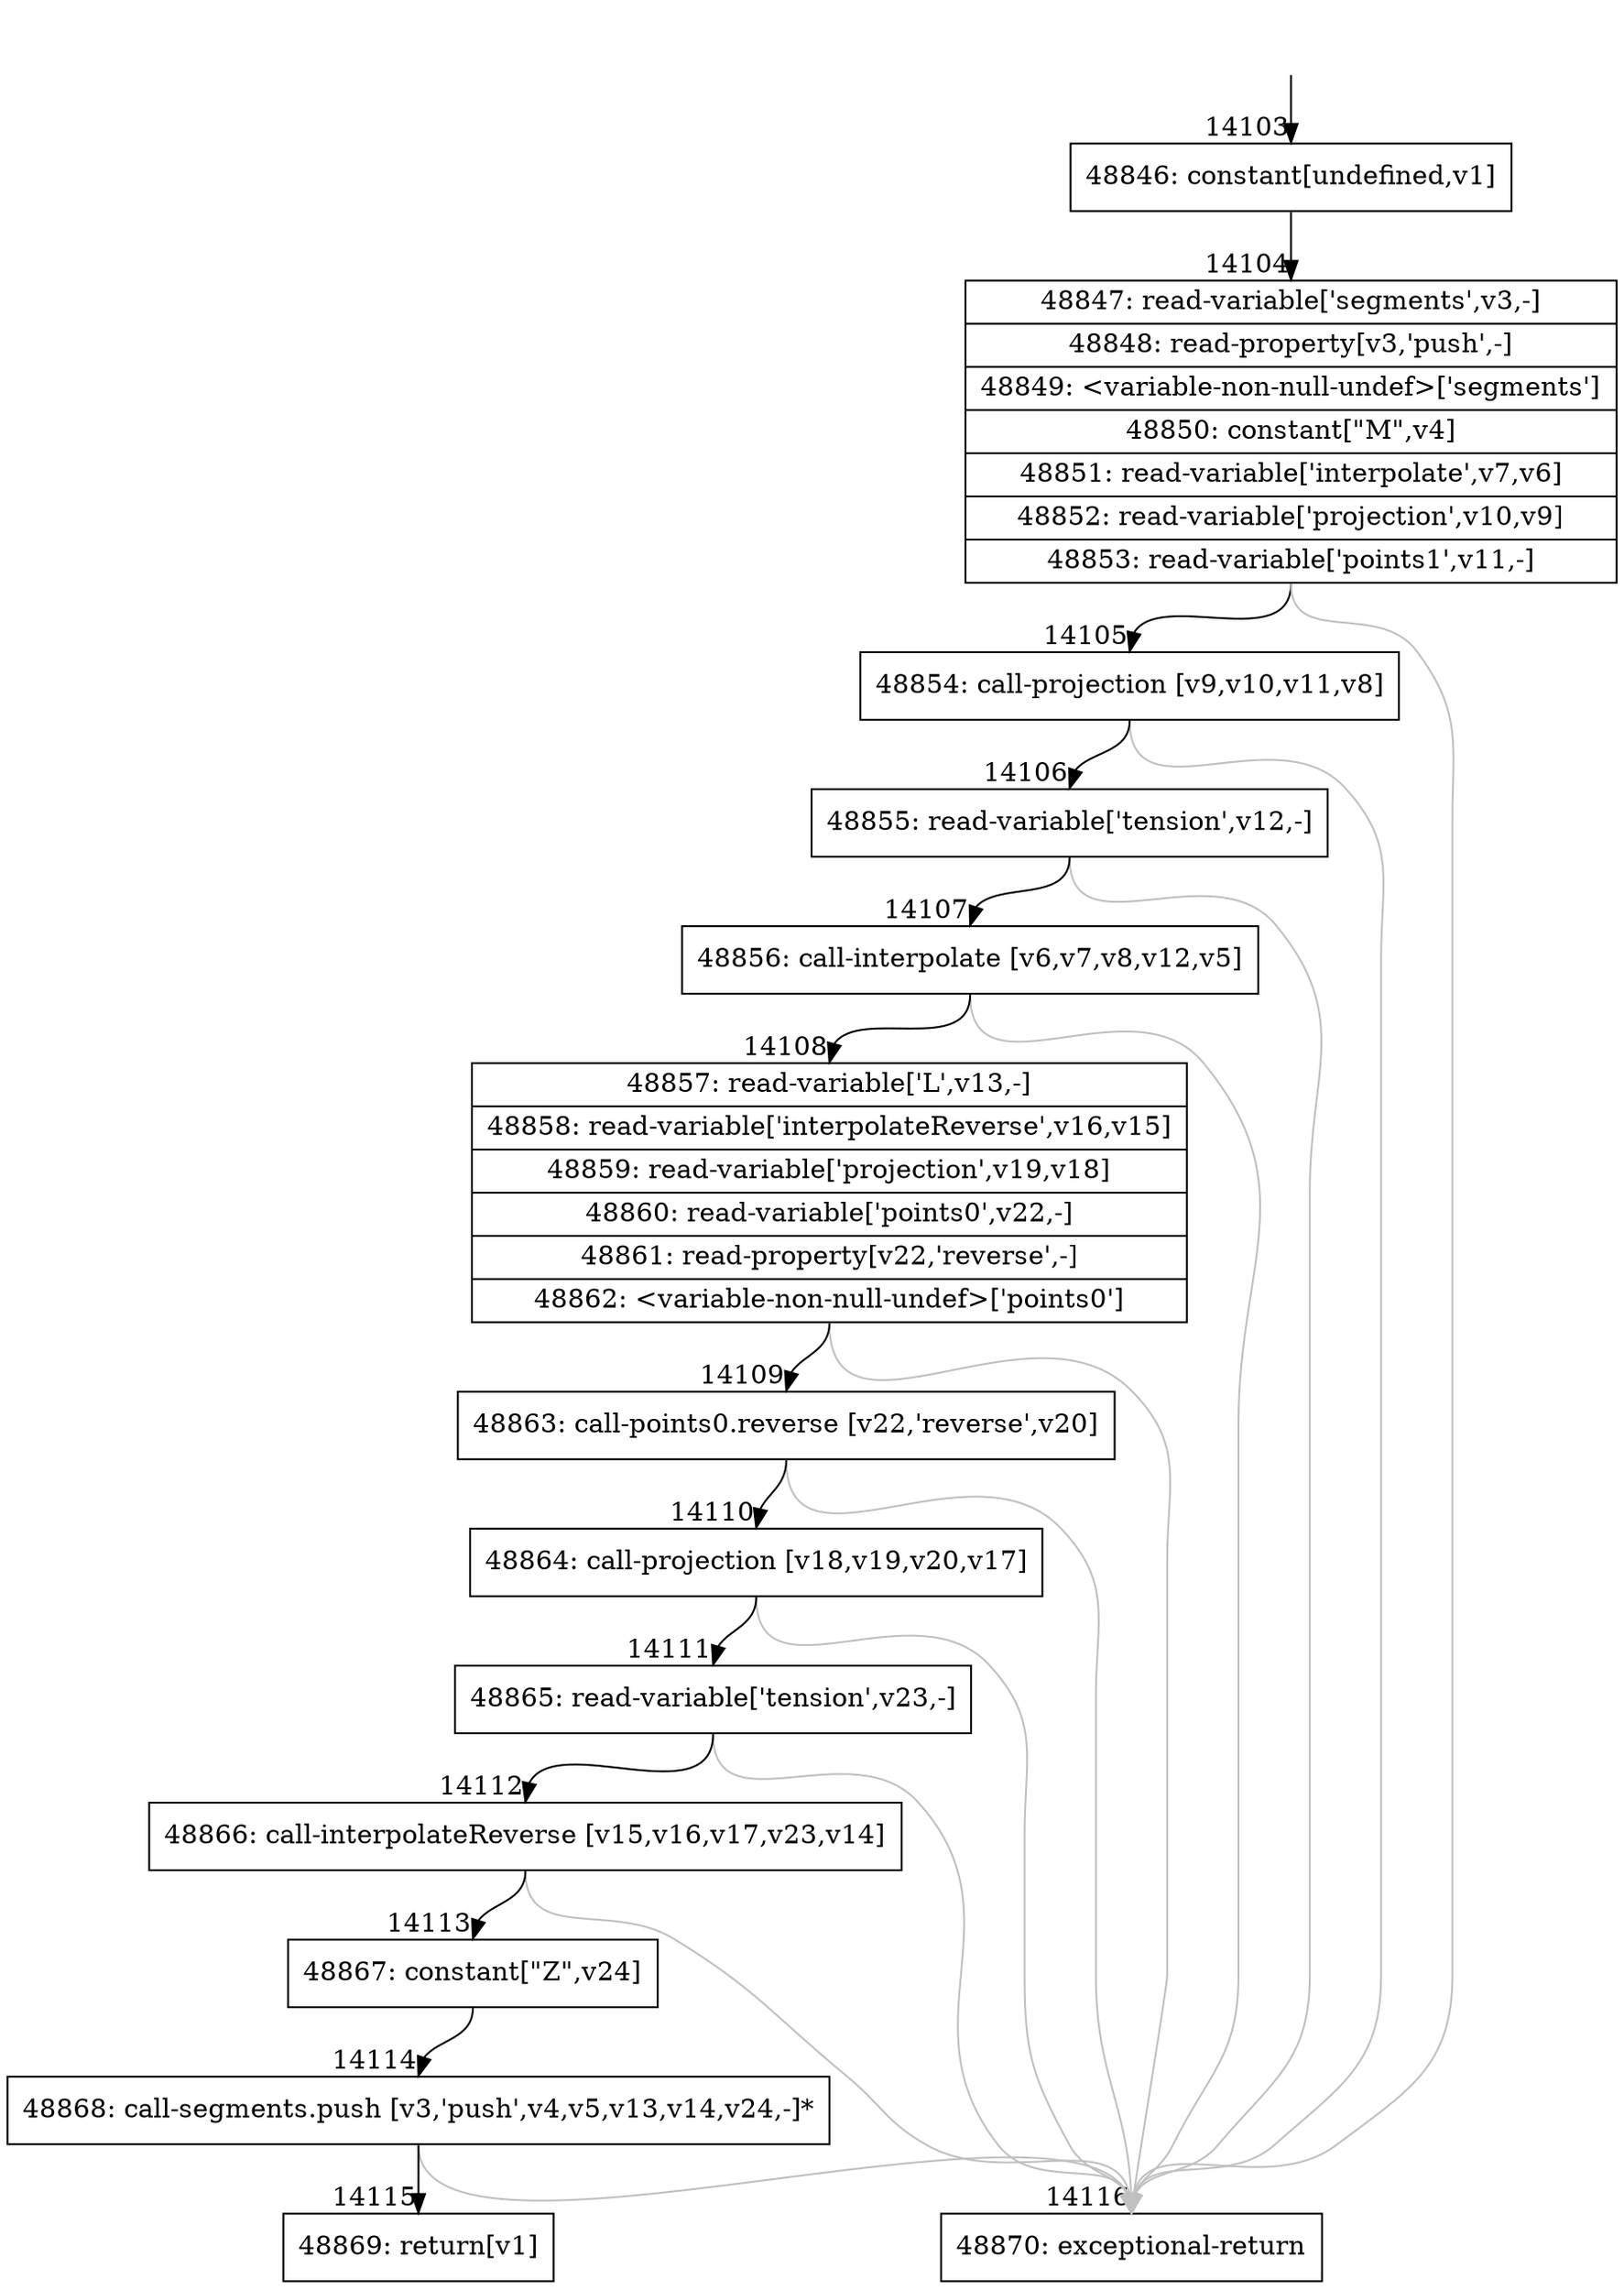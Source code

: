 digraph {
rankdir="TD"
BB_entry1304[shape=none,label=""];
BB_entry1304 -> BB14103 [tailport=s, headport=n, headlabel="    14103"]
BB14103 [shape=record label="{48846: constant[undefined,v1]}" ] 
BB14103 -> BB14104 [tailport=s, headport=n, headlabel="      14104"]
BB14104 [shape=record label="{48847: read-variable['segments',v3,-]|48848: read-property[v3,'push',-]|48849: \<variable-non-null-undef\>['segments']|48850: constant[\"M\",v4]|48851: read-variable['interpolate',v7,v6]|48852: read-variable['projection',v10,v9]|48853: read-variable['points1',v11,-]}" ] 
BB14104 -> BB14105 [tailport=s, headport=n, headlabel="      14105"]
BB14104 -> BB14116 [tailport=s, headport=n, color=gray, headlabel="      14116"]
BB14105 [shape=record label="{48854: call-projection [v9,v10,v11,v8]}" ] 
BB14105 -> BB14106 [tailport=s, headport=n, headlabel="      14106"]
BB14105 -> BB14116 [tailport=s, headport=n, color=gray]
BB14106 [shape=record label="{48855: read-variable['tension',v12,-]}" ] 
BB14106 -> BB14107 [tailport=s, headport=n, headlabel="      14107"]
BB14106 -> BB14116 [tailport=s, headport=n, color=gray]
BB14107 [shape=record label="{48856: call-interpolate [v6,v7,v8,v12,v5]}" ] 
BB14107 -> BB14108 [tailport=s, headport=n, headlabel="      14108"]
BB14107 -> BB14116 [tailport=s, headport=n, color=gray]
BB14108 [shape=record label="{48857: read-variable['L',v13,-]|48858: read-variable['interpolateReverse',v16,v15]|48859: read-variable['projection',v19,v18]|48860: read-variable['points0',v22,-]|48861: read-property[v22,'reverse',-]|48862: \<variable-non-null-undef\>['points0']}" ] 
BB14108 -> BB14109 [tailport=s, headport=n, headlabel="      14109"]
BB14108 -> BB14116 [tailport=s, headport=n, color=gray]
BB14109 [shape=record label="{48863: call-points0.reverse [v22,'reverse',v20]}" ] 
BB14109 -> BB14110 [tailport=s, headport=n, headlabel="      14110"]
BB14109 -> BB14116 [tailport=s, headport=n, color=gray]
BB14110 [shape=record label="{48864: call-projection [v18,v19,v20,v17]}" ] 
BB14110 -> BB14111 [tailport=s, headport=n, headlabel="      14111"]
BB14110 -> BB14116 [tailport=s, headport=n, color=gray]
BB14111 [shape=record label="{48865: read-variable['tension',v23,-]}" ] 
BB14111 -> BB14112 [tailport=s, headport=n, headlabel="      14112"]
BB14111 -> BB14116 [tailport=s, headport=n, color=gray]
BB14112 [shape=record label="{48866: call-interpolateReverse [v15,v16,v17,v23,v14]}" ] 
BB14112 -> BB14113 [tailport=s, headport=n, headlabel="      14113"]
BB14112 -> BB14116 [tailport=s, headport=n, color=gray]
BB14113 [shape=record label="{48867: constant[\"Z\",v24]}" ] 
BB14113 -> BB14114 [tailport=s, headport=n, headlabel="      14114"]
BB14114 [shape=record label="{48868: call-segments.push [v3,'push',v4,v5,v13,v14,v24,-]*}" ] 
BB14114 -> BB14115 [tailport=s, headport=n, headlabel="      14115"]
BB14114 -> BB14116 [tailport=s, headport=n, color=gray]
BB14115 [shape=record label="{48869: return[v1]}" ] 
BB14116 [shape=record label="{48870: exceptional-return}" ] 
//#$~ 8360
}
